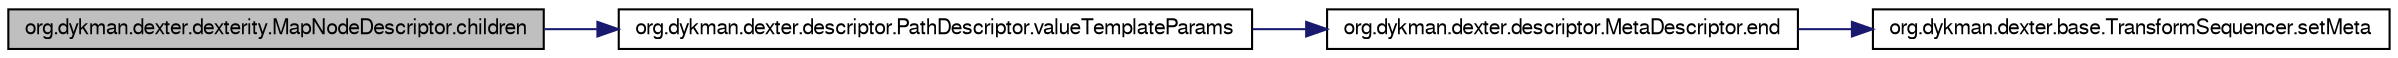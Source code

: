digraph G
{
  bgcolor="transparent";
  edge [fontname="FreeSans",fontsize=10,labelfontname="FreeSans",labelfontsize=10];
  node [fontname="FreeSans",fontsize=10,shape=record];
  rankdir=LR;
  Node1 [label="org.dykman.dexter.dexterity.MapNodeDescriptor.children",height=0.2,width=0.4,color="black", fillcolor="grey75", style="filled" fontcolor="black"];
  Node1 -> Node2 [color="midnightblue",fontsize=10,style="solid",fontname="FreeSans"];
  Node2 [label="org.dykman.dexter.descriptor.PathDescriptor.valueTemplateParams",height=0.2,width=0.4,color="black",URL="$classorg_1_1dykman_1_1dexter_1_1descriptor_1_1PathDescriptor.html#5982eaa108e9b627e3080b32cca015e2"];
  Node2 -> Node3 [color="midnightblue",fontsize=10,style="solid",fontname="FreeSans"];
  Node3 [label="org.dykman.dexter.descriptor.MetaDescriptor.end",height=0.2,width=0.4,color="black",URL="$classorg_1_1dykman_1_1dexter_1_1descriptor_1_1MetaDescriptor.html#ea71595373377e3d820f40761c50ceb5"];
  Node3 -> Node4 [color="midnightblue",fontsize=10,style="solid",fontname="FreeSans"];
  Node4 [label="org.dykman.dexter.base.TransformSequencer.setMeta",height=0.2,width=0.4,color="black",URL="$interfaceorg_1_1dykman_1_1dexter_1_1base_1_1TransformSequencer.html#ddd89771b0720d2597af9a9e3b034e9c"];
}
